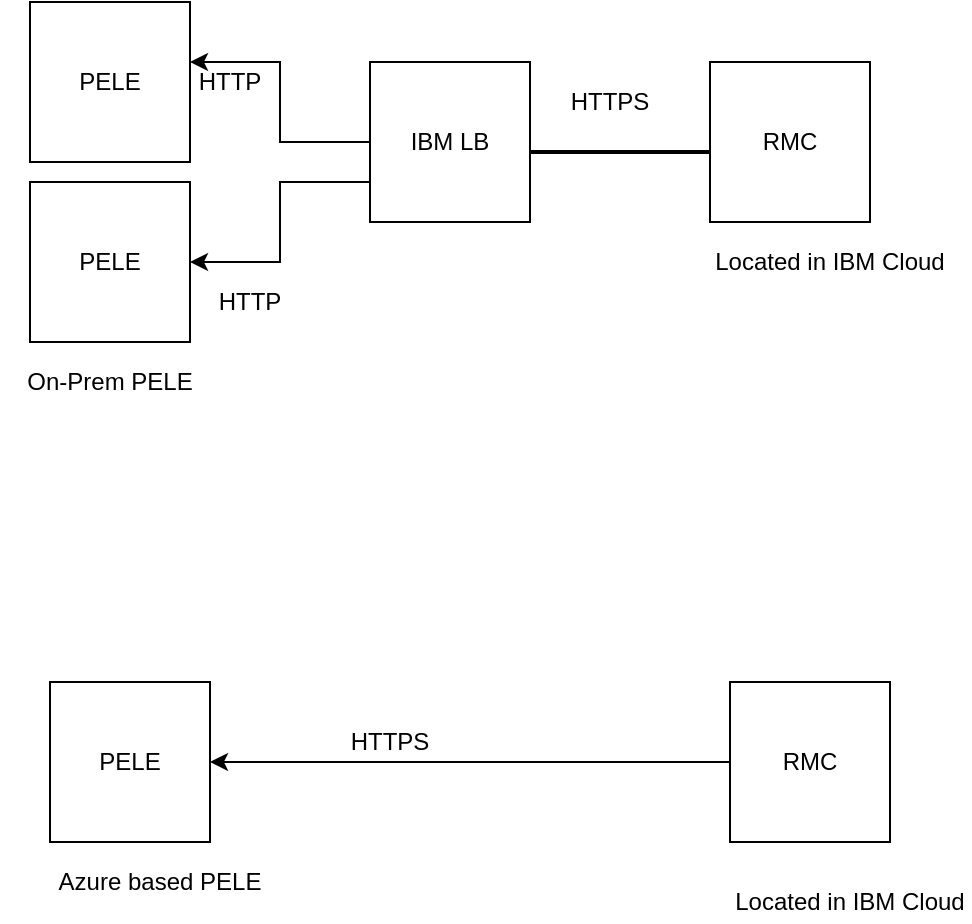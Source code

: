 <mxfile version="14.6.10" type="github">
  <diagram id="73LUuU4ZbC6NHzvR-9fk" name="Page-1">
    <mxGraphModel dx="768" dy="455" grid="1" gridSize="10" guides="1" tooltips="1" connect="1" arrows="1" fold="1" page="1" pageScale="1" pageWidth="827" pageHeight="1169" math="0" shadow="0">
      <root>
        <mxCell id="0" />
        <mxCell id="1" parent="0" />
        <mxCell id="VAkjZuOF6OuuMydqiLpB-1" value="PELE" style="whiteSpace=wrap;html=1;aspect=fixed;" vertex="1" parent="1">
          <mxGeometry x="120" y="90" width="80" height="80" as="geometry" />
        </mxCell>
        <mxCell id="VAkjZuOF6OuuMydqiLpB-2" value="IBM LB" style="whiteSpace=wrap;html=1;aspect=fixed;" vertex="1" parent="1">
          <mxGeometry x="290" y="120" width="80" height="80" as="geometry" />
        </mxCell>
        <mxCell id="VAkjZuOF6OuuMydqiLpB-3" value="RMC" style="whiteSpace=wrap;html=1;aspect=fixed;" vertex="1" parent="1">
          <mxGeometry x="460" y="120" width="80" height="80" as="geometry" />
        </mxCell>
        <mxCell id="VAkjZuOF6OuuMydqiLpB-6" value="" style="line;strokeWidth=2;html=1;" vertex="1" parent="1">
          <mxGeometry x="370" y="160" width="90" height="10" as="geometry" />
        </mxCell>
        <mxCell id="VAkjZuOF6OuuMydqiLpB-8" value="PELE" style="whiteSpace=wrap;html=1;aspect=fixed;" vertex="1" parent="1">
          <mxGeometry x="130" y="430" width="80" height="80" as="geometry" />
        </mxCell>
        <mxCell id="VAkjZuOF6OuuMydqiLpB-10" value="RMC" style="whiteSpace=wrap;html=1;aspect=fixed;" vertex="1" parent="1">
          <mxGeometry x="470" y="430" width="80" height="80" as="geometry" />
        </mxCell>
        <mxCell id="VAkjZuOF6OuuMydqiLpB-13" value="HTTPS" style="text;html=1;strokeColor=none;fillColor=none;align=center;verticalAlign=middle;whiteSpace=wrap;rounded=0;" vertex="1" parent="1">
          <mxGeometry x="390" y="130" width="40" height="20" as="geometry" />
        </mxCell>
        <mxCell id="VAkjZuOF6OuuMydqiLpB-14" value="HTTP" style="text;html=1;strokeColor=none;fillColor=none;align=center;verticalAlign=middle;whiteSpace=wrap;rounded=0;" vertex="1" parent="1">
          <mxGeometry x="200" y="120" width="40" height="20" as="geometry" />
        </mxCell>
        <mxCell id="VAkjZuOF6OuuMydqiLpB-15" value="HTTPS" style="text;html=1;strokeColor=none;fillColor=none;align=center;verticalAlign=middle;whiteSpace=wrap;rounded=0;" vertex="1" parent="1">
          <mxGeometry x="280" y="450" width="40" height="20" as="geometry" />
        </mxCell>
        <mxCell id="VAkjZuOF6OuuMydqiLpB-16" value="PELE" style="whiteSpace=wrap;html=1;aspect=fixed;" vertex="1" parent="1">
          <mxGeometry x="120" y="180" width="80" height="80" as="geometry" />
        </mxCell>
        <mxCell id="VAkjZuOF6OuuMydqiLpB-19" value="" style="edgeStyle=elbowEdgeStyle;elbow=horizontal;endArrow=none;html=1;rounded=0;exitX=1;exitY=0.375;exitDx=0;exitDy=0;exitPerimeter=0;entryX=0;entryY=0.5;entryDx=0;entryDy=0;endFill=0;startArrow=classic;startFill=1;" edge="1" parent="1" source="VAkjZuOF6OuuMydqiLpB-1" target="VAkjZuOF6OuuMydqiLpB-2">
          <mxGeometry width="50" height="50" relative="1" as="geometry">
            <mxPoint x="390" y="260" as="sourcePoint" />
            <mxPoint x="440" y="210" as="targetPoint" />
          </mxGeometry>
        </mxCell>
        <mxCell id="VAkjZuOF6OuuMydqiLpB-20" value="" style="edgeStyle=elbowEdgeStyle;elbow=horizontal;endArrow=none;html=1;rounded=0;entryX=0;entryY=0.75;entryDx=0;entryDy=0;endFill=0;startArrow=classic;startFill=1;" edge="1" parent="1" target="VAkjZuOF6OuuMydqiLpB-2">
          <mxGeometry width="50" height="50" relative="1" as="geometry">
            <mxPoint x="200" y="220" as="sourcePoint" />
            <mxPoint x="250" y="170" as="targetPoint" />
          </mxGeometry>
        </mxCell>
        <mxCell id="VAkjZuOF6OuuMydqiLpB-21" value="HTTP" style="text;html=1;strokeColor=none;fillColor=none;align=center;verticalAlign=middle;whiteSpace=wrap;rounded=0;" vertex="1" parent="1">
          <mxGeometry x="210" y="230" width="40" height="20" as="geometry" />
        </mxCell>
        <mxCell id="VAkjZuOF6OuuMydqiLpB-22" value="Located in IBM Cloud" style="text;html=1;strokeColor=none;fillColor=none;align=center;verticalAlign=middle;whiteSpace=wrap;rounded=0;" vertex="1" parent="1">
          <mxGeometry x="460" y="210" width="120" height="20" as="geometry" />
        </mxCell>
        <mxCell id="VAkjZuOF6OuuMydqiLpB-23" value="Located in IBM Cloud" style="text;html=1;strokeColor=none;fillColor=none;align=center;verticalAlign=middle;whiteSpace=wrap;rounded=0;" vertex="1" parent="1">
          <mxGeometry x="470" y="530" width="120" height="20" as="geometry" />
        </mxCell>
        <mxCell id="VAkjZuOF6OuuMydqiLpB-24" value="Azure based PELE" style="text;html=1;strokeColor=none;fillColor=none;align=center;verticalAlign=middle;whiteSpace=wrap;rounded=0;" vertex="1" parent="1">
          <mxGeometry x="130" y="520" width="110" height="20" as="geometry" />
        </mxCell>
        <mxCell id="VAkjZuOF6OuuMydqiLpB-25" value="On-Prem PELE" style="text;html=1;strokeColor=none;fillColor=none;align=center;verticalAlign=middle;whiteSpace=wrap;rounded=0;" vertex="1" parent="1">
          <mxGeometry x="105" y="270" width="110" height="20" as="geometry" />
        </mxCell>
        <mxCell id="VAkjZuOF6OuuMydqiLpB-26" value="" style="edgeStyle=elbowEdgeStyle;elbow=horizontal;endArrow=none;html=1;rounded=0;exitX=1;exitY=0.5;exitDx=0;exitDy=0;entryX=0;entryY=0.5;entryDx=0;entryDy=0;startArrow=classic;startFill=1;endFill=0;" edge="1" parent="1" source="VAkjZuOF6OuuMydqiLpB-8" target="VAkjZuOF6OuuMydqiLpB-10">
          <mxGeometry width="50" height="50" relative="1" as="geometry">
            <mxPoint x="310" y="360" as="sourcePoint" />
            <mxPoint x="360" y="310" as="targetPoint" />
          </mxGeometry>
        </mxCell>
      </root>
    </mxGraphModel>
  </diagram>
</mxfile>
